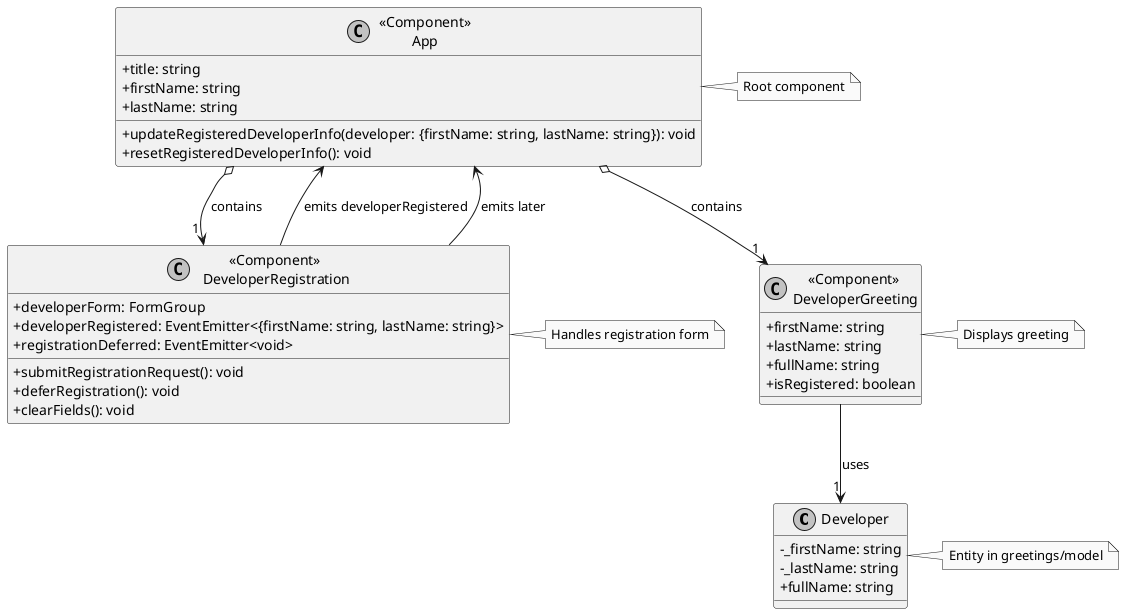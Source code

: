 @startuml
' Class Diagram for Hello Angular Developer

' Skin parameters for a cleaner look
skinparam monochrome true
skinparam classAttributeIconSize 0

' Entities and Components
class Developer {
  -_firstName: string
  -_lastName: string
  +fullName: string
}

class "«Component»\nApp" as App {
  +title: string
  +firstName: string
  +lastName: string
  +updateRegisteredDeveloperInfo(developer: {firstName: string, lastName: string}): void
  +resetRegisteredDeveloperInfo(): void
}

class "«Component»\n DeveloperRegistration" as DeveloperRegistration {
  +developerForm: FormGroup
  +developerRegistered: EventEmitter<{firstName: string, lastName: string}>
  +registrationDeferred: EventEmitter<void>
  +submitRegistrationRequest(): void
  +deferRegistration(): void
  +clearFields(): void
}

class "«Component»\n DeveloperGreeting" as DeveloperGreeting {
  +firstName: string
  +lastName: string
  +fullName: string
  +isRegistered: boolean
}

' Relationships
App o--> "1" DeveloperRegistration : contains
App o--> "1" DeveloperGreeting : contains
DeveloperRegistration --> App : emits developerRegistered
DeveloperRegistration --> App : emits later
DeveloperGreeting --> "1" Developer : uses

' Notes
note right of Developer
  Entity in greetings/model
end note

note right of App
  Root component
end note

note right of DeveloperRegistration
  Handles registration form
end note

note right of DeveloperGreeting
  Displays greeting
end note

@enduml
